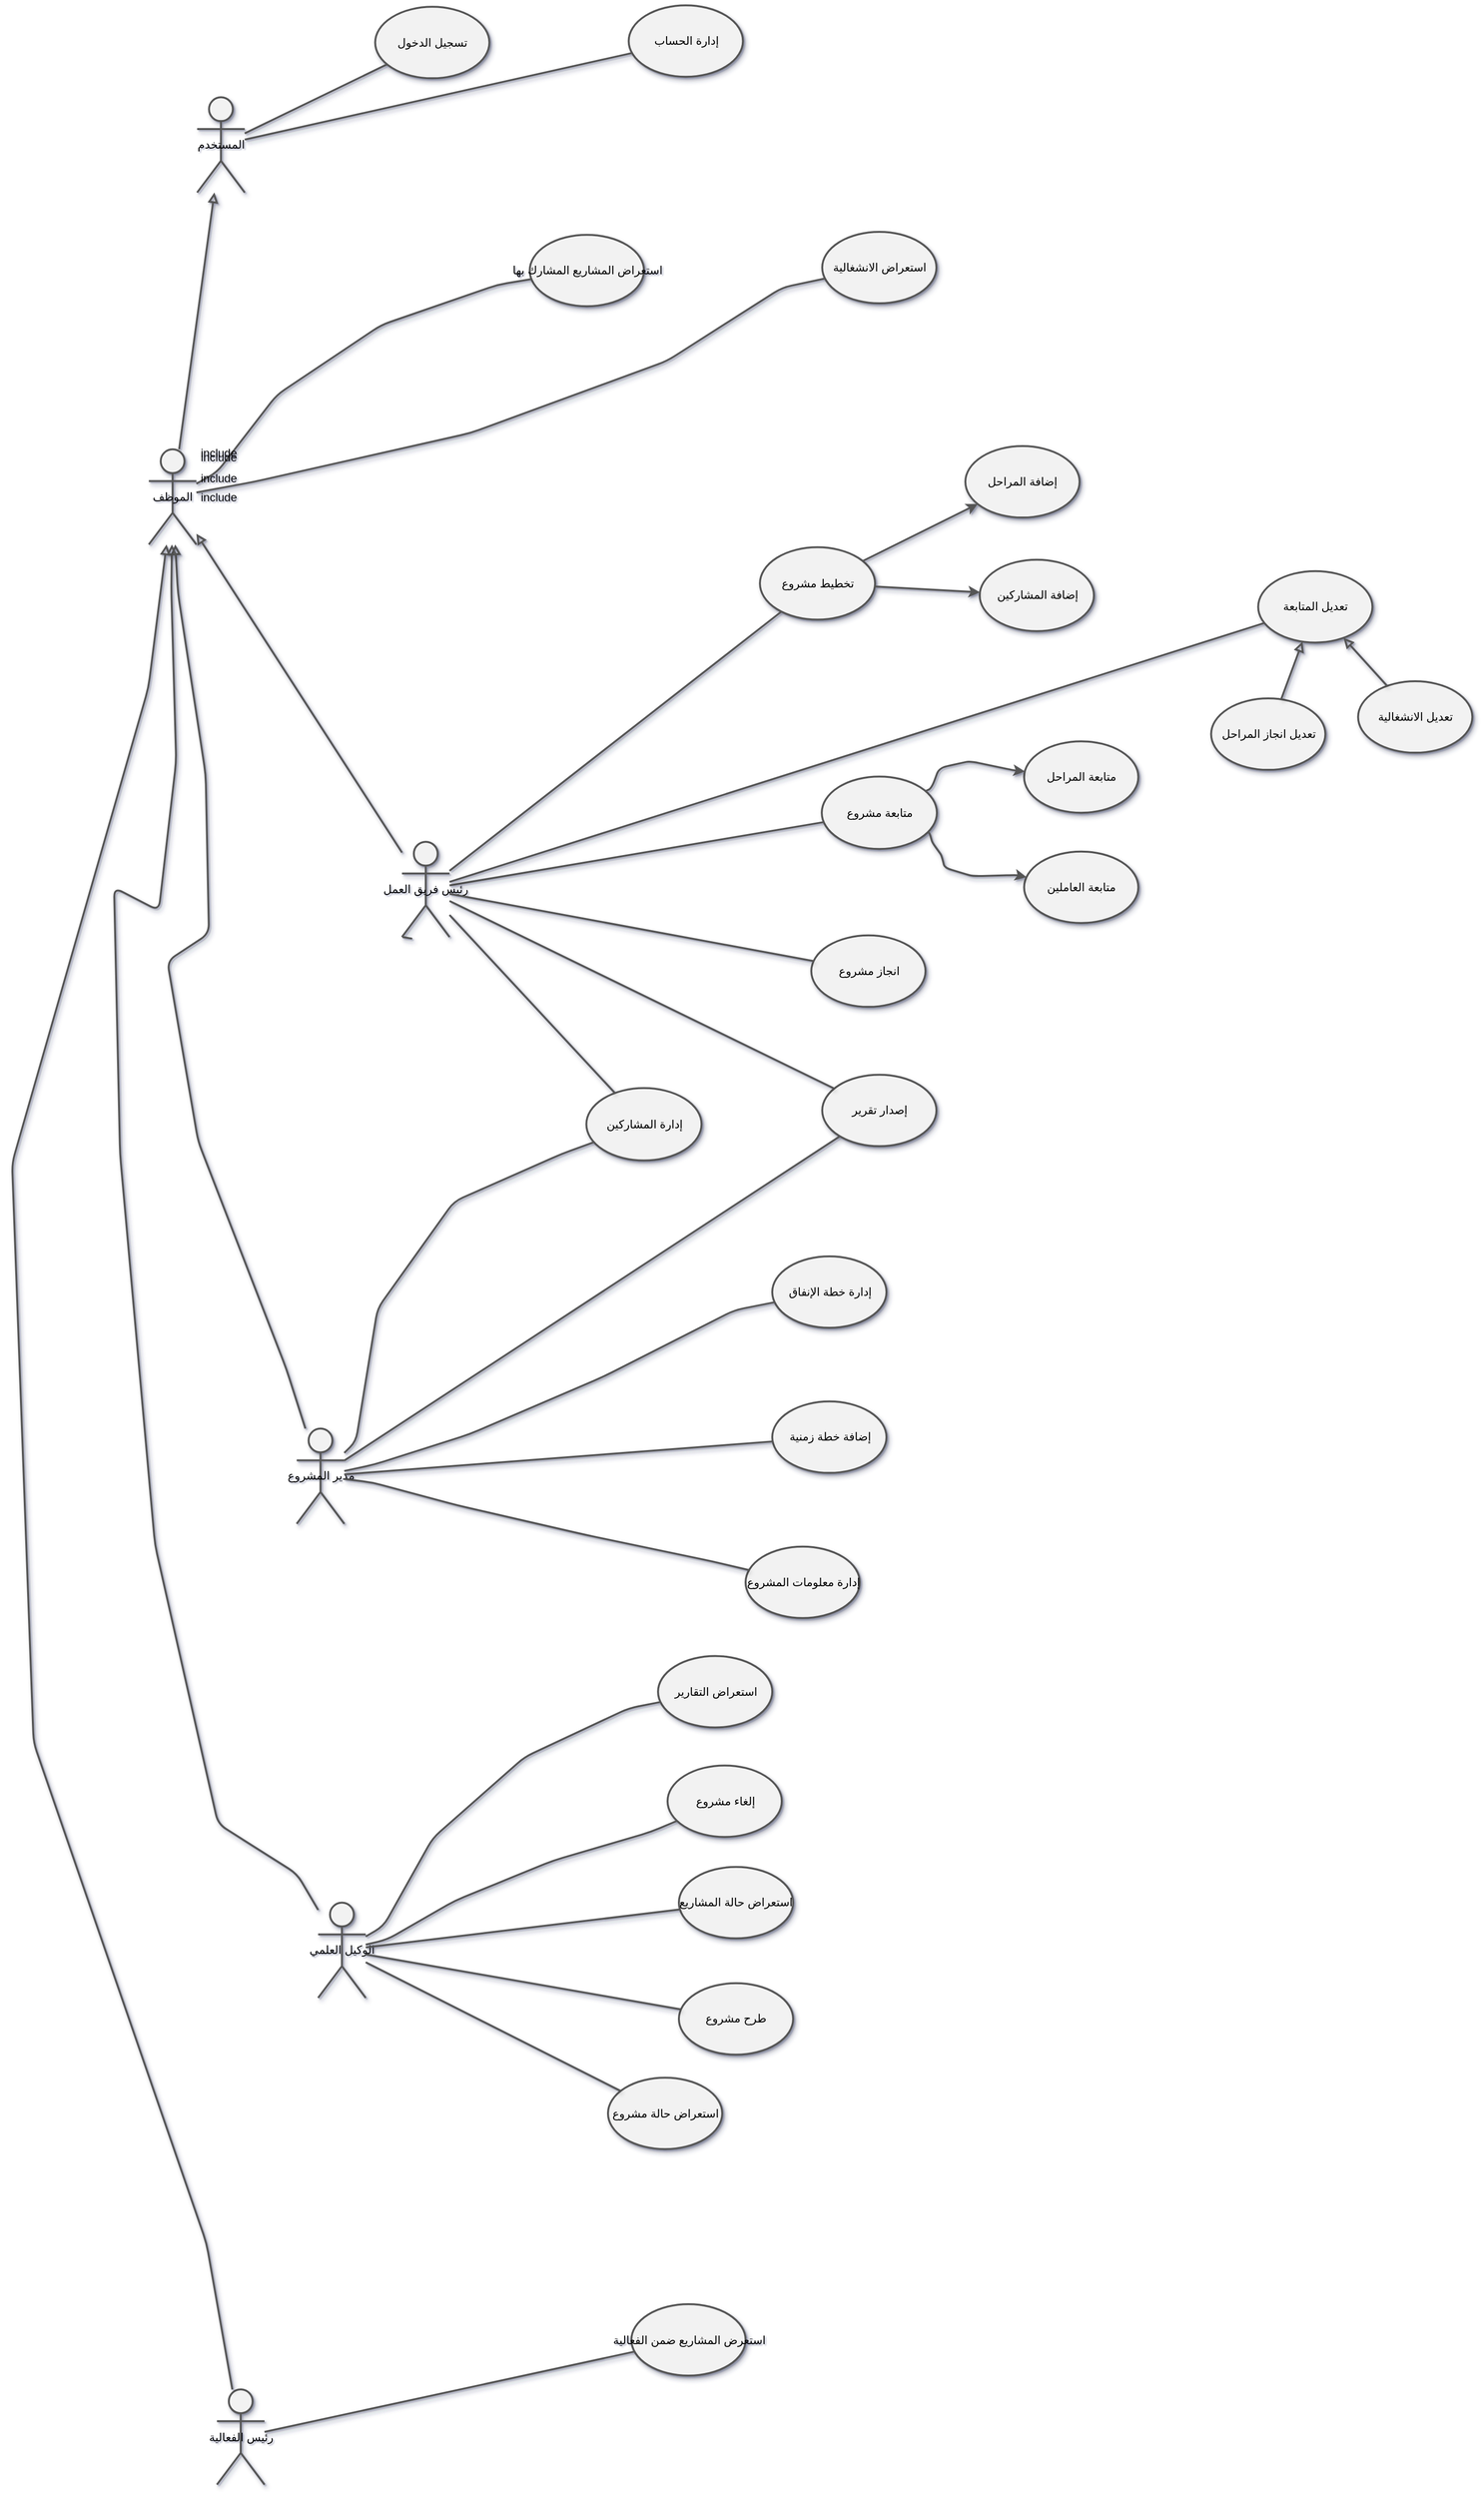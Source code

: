 <mxfile version="24.7.5">
  <diagram id="p1717bf961a6a4a42a42822ceeaf3ba79_156324248" name="UseCaseDiagram1">
    <mxGraphModel dx="1714" dy="1616" grid="1" gridSize="10" guides="1" tooltips="1" connect="1" arrows="1" fold="1" page="1" pageScale="1" pageWidth="850" pageHeight="1100" math="0" shadow="1">
      <root>
        <mxCell id="0" />
        <mxCell id="1" parent="0" />
        <mxCell id="4d7ff9a873e946ac8aa4578dd4b7fd50" value="المستخدم" style="shape=umlActor;html=1;strokeColor=#555555;strokeWidth=2;shadow=1;fillColor=#F2F2F2;swimlaneFillColor=#F2F2F2;" parent="1" vertex="1">
          <mxGeometry x="-1.834" y="-335.815" width="50" height="100" as="geometry" />
        </mxCell>
        <mxCell id="92bf27663832475dbcbf1d88b229fde3" value="تسجيل الدخول" style="ellipse;html=1;strokeColor=#555555;strokeWidth=2;shadow=1;fillColor=#F2F2F2;swimlaneFillColor=#F2F2F2;" parent="1" vertex="1">
          <mxGeometry x="185.282" y="-430.813" width="120" height="75" as="geometry" />
        </mxCell>
        <mxCell id="80c6ee4d3de943459faa9bd5e9d26f26" value="" style="startArrow=none;startFill=0;endArrow=none;endFill=0;html=1;strokeColor=#555555;strokeWidth=2;shadow=1;fillColor=#F2F2F2;swimlaneFillColor=#F2F2F2;" parent="1" source="4d7ff9a873e946ac8aa4578dd4b7fd50" target="92bf27663832475dbcbf1d88b229fde3" edge="1">
          <mxGeometry x="33.47" y="-399.433" width="167.06" height="120.867" as="geometry">
            <mxPoint x="48" y="-286" as="sourcePoint" />
            <mxPoint x="185" y="-393" as="targetPoint" />
          </mxGeometry>
        </mxCell>
        <mxCell id="38407b1fb0124ecfa27696709f3e7caf" value="إدارة الحساب" style="ellipse;html=1;strokeColor=#555555;strokeWidth=2;shadow=1;fillColor=#F2F2F2;swimlaneFillColor=#F2F2F2;" parent="1" vertex="1">
          <mxGeometry x="451.723" y="-432.412" width="120" height="75" as="geometry" />
        </mxCell>
        <mxCell id="5c84ff551c3e4e308c77d256180df1fc" value="" style="startArrow=none;startFill=0;endArrow=none;endFill=0;html=1;strokeColor=#555555;strokeWidth=2;shadow=1;fillColor=#F2F2F2;swimlaneFillColor=#F2F2F2;" parent="1" source="4d7ff9a873e946ac8aa4578dd4b7fd50" target="38407b1fb0124ecfa27696709f3e7caf" edge="1">
          <mxGeometry x="-171.048" y="-399.94" width="632.101" height="133.88" as="geometry">
            <mxPoint x="48" y="-286" as="sourcePoint" />
            <mxPoint x="456" y="-381" as="targetPoint" />
          </mxGeometry>
        </mxCell>
        <mxCell id="53eb99b25156406e8fc78116782c1a2d" value="رئيس فريق العمل" style="shape=umlActor;html=1;strokeColor=#555555;strokeWidth=2;shadow=1;fillColor=#F2F2F2;swimlaneFillColor=#F2F2F2;" parent="1" vertex="1">
          <mxGeometry x="213.411" y="446.098" width="50" height="100" as="geometry" />
        </mxCell>
        <mxCell id="5f8ba686a57a45c78e453243b360b64a" value="" style="endArrow=block;startArrow=none;endFill=0;startFill=0;html=1;strokeColor=#555555;strokeWidth=2;shadow=1;fillColor=#F2F2F2;swimlaneFillColor=#F2F2F2;" parent="1" source="53eb99b25156406e8fc78116782c1a2d" target="dbc1f5d7c451465fae4862155e4f2a9c" edge="1">
          <mxGeometry x="-38" y="124" width="261" height="348" as="geometry">
            <mxPoint x="213" y="462" as="sourcePoint" />
            <mxPoint x="-28" y="134" as="targetPoint" />
          </mxGeometry>
        </mxCell>
        <mxCell id="1f7cc8f47228452ca311cffe4fc52bc9" value="إدارة المشاركين" style="ellipse;html=1;strokeColor=#555555;strokeWidth=2;shadow=1;fillColor=#F2F2F2;swimlaneFillColor=#F2F2F2;" parent="1" vertex="1">
          <mxGeometry x="407.218" y="704.767" width="120.972" height="76" as="geometry" />
        </mxCell>
        <mxCell id="4633f5d5545f4469885d000cee0b6c5c" value="" style="startArrow=none;startFill=0;endArrow=none;endFill=0;html=1;strokeColor=#555555;strokeWidth=2;shadow=1;fillColor=#F2F2F2;swimlaneFillColor=#F2F2F2;" parent="1" source="53eb99b25156406e8fc78116782c1a2d" target="1f7cc8f47228452ca311cffe4fc52bc9" edge="1">
          <mxGeometry x="242.052" y="496" width="215.896" height="215" as="geometry">
            <mxPoint x="263" y="496" as="sourcePoint" />
            <mxPoint x="436" y="710" as="targetPoint" />
          </mxGeometry>
        </mxCell>
        <mxCell id="fc05ea107c82497a83f72ae605d8e505" value="متابعة مشروع" style="ellipse;html=1;strokeColor=#555555;strokeWidth=2;shadow=1;fillColor=#F2F2F2;swimlaneFillColor=#F2F2F2;" parent="1" vertex="1">
          <mxGeometry x="654.572" y="377.582" width="120.972" height="76" as="geometry" />
        </mxCell>
        <mxCell id="cc4223946c954f458dc8427ee9f56f4b" value="" style="startArrow=none;startFill=0;endArrow=none;endFill=0;html=1;strokeColor=#555555;strokeWidth=2;shadow=1;fillColor=#F2F2F2;swimlaneFillColor=#F2F2F2;" parent="1" source="53eb99b25156406e8fc78116782c1a2d" target="fc05ea107c82497a83f72ae605d8e505" edge="1">
          <mxGeometry x="263" y="266.966" width="523.093" height="230.034" as="geometry">
            <mxPoint x="263" y="496" as="sourcePoint" />
            <mxPoint x="657" y="427" as="targetPoint" />
          </mxGeometry>
        </mxCell>
        <mxCell id="ddb15516c90f4d7e8234ddef490c4002" value="تخطيط مشروع" style="ellipse;html=1;strokeColor=#555555;strokeWidth=2;shadow=1;fillColor=#F2F2F2;swimlaneFillColor=#F2F2F2;" parent="1" vertex="1">
          <mxGeometry x="589.591" y="136.773" width="120.972" height="76" as="geometry" />
        </mxCell>
        <mxCell id="34d1b02ebcdc4b488734e1798772883a" value="" style="startArrow=none;startFill=0;endArrow=none;endFill=0;html=1;strokeColor=#555555;strokeWidth=2;shadow=1;fillColor=#F2F2F2;swimlaneFillColor=#F2F2F2;" parent="1" source="53eb99b25156406e8fc78116782c1a2d" target="ddb15516c90f4d7e8234ddef490c4002" edge="1">
          <mxGeometry x="245.246" y="170.896" width="467.768" height="326.104" as="geometry">
            <mxPoint x="263" y="496" as="sourcePoint" />
            <mxPoint x="589" y="174" as="targetPoint" />
          </mxGeometry>
        </mxCell>
        <mxCell id="4419b1e030c142219ae096c92dcb519e" value="" style="startArrow=none;startFill=0;endArrow=none;endFill=0;html=1;strokeColor=#555555;strokeWidth=2;shadow=1;fillColor=#F2F2F2;swimlaneFillColor=#F2F2F2;" parent="1" source="53eb99b25156406e8fc78116782c1a2d" target="53eb99b25156406e8fc78116782c1a2d" edge="1">
          <mxGeometry x="196" y="521" width="68" height="60.913" as="geometry">
            <mxPoint x="213" y="546" as="sourcePoint" />
            <mxPoint x="213" y="546" as="targetPoint" />
            <Array as="points">
              <mxPoint x="214" y="546" />
              <mxPoint x="220.744" y="547.264" />
              <mxPoint x="222.186" y="547.5" />
              <mxPoint x="223.628" y="547.736" />
              <mxPoint x="223.628" y="547.736" />
              <mxPoint x="222.186" y="547.5" />
              <mxPoint x="220.744" y="547.264" />
              <mxPoint x="214" y="546" />
            </Array>
          </mxGeometry>
        </mxCell>
        <mxCell id="db6a0f428e784cfe921c7174314864f9" value="" style="startArrow=none;startFill=0;endArrow=none;endFill=0;html=1;strokeColor=#555555;strokeWidth=2;shadow=1;fillColor=#F2F2F2;swimlaneFillColor=#F2F2F2;" parent="1" edge="1">
          <mxGeometry x="-92" y="7.087" width="120" height="161.913" as="geometry">
            <mxPoint x="-52" y="158" as="sourcePoint" />
            <mxPoint x="-52" y="158" as="targetPoint" />
            <Array as="points">
              <mxPoint x="-52" y="158" />
              <mxPoint x="-52" y="158" />
            </Array>
          </mxGeometry>
        </mxCell>
        <mxCell id="dbc1f5d7c451465fae4862155e4f2a9c" value="الموظف" style="shape=umlActor;html=1;strokeColor=#555555;strokeWidth=2;shadow=1;fillColor=#F2F2F2;swimlaneFillColor=#F2F2F2;" parent="1" vertex="1">
          <mxGeometry x="-52.62" y="33.912" width="50" height="100" as="geometry" />
        </mxCell>
        <mxCell id="f0ca272d608d4801a2e545e0553bff76" value="" style="endArrow=block;startArrow=none;endFill=0;startFill=0;html=1;strokeColor=#555555;strokeWidth=2;shadow=1;fillColor=#F2F2F2;swimlaneFillColor=#F2F2F2;" parent="1" source="dbc1f5d7c451465fae4862155e4f2a9c" target="4d7ff9a873e946ac8aa4578dd4b7fd50" edge="1">
          <mxGeometry x="-35.552" y="-246.408" width="74" height="290" as="geometry">
            <mxPoint x="-20" y="34" as="sourcePoint" />
            <mxPoint x="23" y="-236" as="targetPoint" />
          </mxGeometry>
        </mxCell>
        <mxCell id="6b501e10359e460fb2947882cdebc852" value="استعراض المشاريع المشارك بها" style="ellipse;html=1;strokeColor=#555555;strokeWidth=2;shadow=1;fillColor=#F2F2F2;swimlaneFillColor=#F2F2F2;" parent="1" vertex="1">
          <mxGeometry x="347.712" y="-191.408" width="120" height="75" as="geometry" />
        </mxCell>
        <mxCell id="7a2412089b734d209fd13752a422102e" value="" style="startArrow=none;startFill=0;endArrow=none;endFill=0;html=1;strokeColor=#555555;strokeWidth=2;shadow=1;fillColor=#F2F2F2;swimlaneFillColor=#F2F2F2;" parent="1" source="dbc1f5d7c451465fae4862155e4f2a9c" target="6b501e10359e460fb2947882cdebc852" edge="1">
          <mxGeometry x="-20.929" y="-167.31" width="377.377" height="265.662" as="geometry">
            <mxPoint x="-3" y="80" as="sourcePoint" />
            <mxPoint x="347" y="-154" as="targetPoint" />
            <Array as="points">
              <mxPoint x="19" y="58" />
              <mxPoint x="81.895" y="-23.262" />
              <mxPoint x="136.845" y="-60" />
              <mxPoint x="191.795" y="-96.738" />
              <mxPoint x="314" y="-139" />
            </Array>
          </mxGeometry>
        </mxCell>
        <mxCell id="41c8a81788824e5797cd97c27f9845af" value="استعراض الانشغالية" style="ellipse;html=1;strokeColor=#555555;strokeWidth=2;shadow=1;fillColor=#F2F2F2;swimlaneFillColor=#F2F2F2;" parent="1" vertex="1">
          <mxGeometry x="655.057" y="-194.477" width="120" height="75" as="geometry" />
        </mxCell>
        <mxCell id="85d7872ec5a74d89a9be2b1a2f4e0d93" value="" style="startArrow=none;startFill=0;endArrow=none;endFill=0;html=1;strokeColor=#555555;strokeWidth=2;shadow=1;fillColor=#F2F2F2;swimlaneFillColor=#F2F2F2;" parent="1" source="dbc1f5d7c451465fae4862155e4f2a9c" target="41c8a81788824e5797cd97c27f9845af" edge="1">
          <mxGeometry x="-7.624" y="-169.236" width="672.971" height="272.402" as="geometry">
            <mxPoint x="-3" y="84" as="sourcePoint" />
            <mxPoint x="655" y="-157" as="targetPoint" />
            <Array as="points">
              <mxPoint x="58" y="68" />
              <mxPoint x="285.194" y="16.837" />
              <mxPoint x="388.5" y="-21" />
              <mxPoint x="491.806" y="-58.837" />
              <mxPoint x="613" y="-136" />
            </Array>
          </mxGeometry>
        </mxCell>
        <mxCell id="9c5cba57e4774aae97484f18d1bb724d" value="مدير المشروع" style="shape=umlActor;html=1;strokeColor=#555555;strokeWidth=2;shadow=1;fillColor=#F2F2F2;swimlaneFillColor=#F2F2F2;" parent="1" vertex="1">
          <mxGeometry x="102.798" y="1062.364" width="50" height="100" as="geometry" />
        </mxCell>
        <mxCell id="c5fa4b823de44a008c9fec516aeade0e" value="" style="endArrow=block;startArrow=none;endFill=0;startFill=0;html=1;strokeColor=#555555;strokeWidth=2;shadow=1;fillColor=#F2F2F2;swimlaneFillColor=#F2F2F2;" parent="1" source="9c5cba57e4774aae97484f18d1bb724d" target="dbc1f5d7c451465fae4862155e4f2a9c" edge="1">
          <mxGeometry x="-56.716" y="126.166" width="178" height="945.537" as="geometry">
            <mxPoint x="112" y="1062" as="sourcePoint" />
            <mxPoint x="-28" y="134" as="targetPoint" />
            <Array as="points">
              <mxPoint x="92" y="1000" />
              <mxPoint x="-0.805" y="760.671" />
              <mxPoint x="-17" y="666" />
              <mxPoint x="-33.195" y="571.329" />
              <mxPoint x="10.572" y="542.524" />
              <mxPoint x="8.845" y="459" />
              <mxPoint x="7.118" y="375.476" />
              <mxPoint x="-22" y="185" />
            </Array>
          </mxGeometry>
        </mxCell>
        <mxCell id="2ba7a936299642fcadf298e9b39a835e" value="" style="startArrow=none;startFill=0;endArrow=none;endFill=0;html=1;strokeColor=#555555;strokeWidth=2;shadow=1;fillColor=#F2F2F2;swimlaneFillColor=#F2F2F2;" parent="1" source="9c5cba57e4774aae97484f18d1bb724d" target="1f7cc8f47228452ca311cffe4fc52bc9" edge="1">
          <mxGeometry x="121.675" y="746.325" width="425.588" height="366.675" as="geometry">
            <mxPoint x="153" y="1112" as="sourcePoint" />
            <mxPoint x="409" y="754" as="targetPoint" />
            <Array as="points">
              <mxPoint x="165" y="1076" />
              <mxPoint x="187.808" y="936.206" />
              <mxPoint x="228" y="880" />
              <mxPoint x="268.192" y="823.794" />
              <mxPoint x="381" y="774" />
            </Array>
          </mxGeometry>
        </mxCell>
        <mxCell id="655a7ce567964efd9c57900fd663a6ab" value="إدارة خطة الإنفاق" style="ellipse;html=1;strokeColor=#555555;strokeWidth=2;shadow=1;fillColor=#F2F2F2;swimlaneFillColor=#F2F2F2;" parent="1" vertex="1">
          <mxGeometry x="602.548" y="881.503" width="120" height="75" as="geometry" />
        </mxCell>
        <mxCell id="0aa2fa6c029149e2b13256b1a60275e8" value="" style="startArrow=none;startFill=0;endArrow=none;endFill=0;html=1;strokeColor=#555555;strokeWidth=2;shadow=1;fillColor=#F2F2F2;swimlaneFillColor=#F2F2F2;" parent="1" source="9c5cba57e4774aae97484f18d1bb724d" target="655a7ce567964efd9c57900fd663a6ab" edge="1">
          <mxGeometry x="146.141" y="906.464" width="465.953" height="221.802" as="geometry">
            <mxPoint x="153" y="1112" as="sourcePoint" />
            <mxPoint x="602" y="919" as="targetPoint" />
            <Array as="points">
              <mxPoint x="185" y="1100" />
              <mxPoint x="284.507" y="1068.301" />
              <mxPoint x="355" y="1038" />
              <mxPoint x="425.493" y="1007.699" />
              <mxPoint x="563" y="938" />
            </Array>
          </mxGeometry>
        </mxCell>
        <mxCell id="7d21e879be0c4d8b90239c26682f5bd0" value="إدارة معلومات المشروع" style="ellipse;html=1;strokeColor=#555555;strokeWidth=2;shadow=1;fillColor=#F2F2F2;swimlaneFillColor=#F2F2F2;" parent="1" vertex="1">
          <mxGeometry x="574.513" y="1186.35" width="120" height="75" as="geometry" />
        </mxCell>
        <mxCell id="4ed40b106f2c479fad6a51031475d467" value="" style="startArrow=none;startFill=0;endArrow=none;endFill=0;html=1;strokeColor=#555555;strokeWidth=2;shadow=1;fillColor=#F2F2F2;swimlaneFillColor=#F2F2F2;" parent="1" source="9c5cba57e4774aae97484f18d1bb724d" target="7d21e879be0c4d8b90239c26682f5bd0" edge="1">
          <mxGeometry x="148.782" y="966.646" width="456.944" height="263.882" as="geometry">
            <mxPoint x="153" y="1112" as="sourcePoint" />
            <mxPoint x="578" y="1210" as="targetPoint" />
            <Array as="points">
              <mxPoint x="182" y="1119" />
              <mxPoint x="272.275" y="1143.114" />
              <mxPoint x="339" y="1158.5" />
              <mxPoint x="405.725" y="1173.886" />
              <mxPoint x="540" y="1202" />
            </Array>
          </mxGeometry>
        </mxCell>
        <mxCell id="e7d3aed90ed043bf82e3f25cd1b93cdc" value="الوكيل العلمي" style="shape=umlActor;html=1;strokeColor=#555555;strokeWidth=2;shadow=1;fillColor=#F2F2F2;swimlaneFillColor=#F2F2F2;" parent="1" vertex="1">
          <mxGeometry x="125.298" y="1560.268" width="50" height="100" as="geometry" />
        </mxCell>
        <mxCell id="e64b11bcd7124411a379a12fbb353a4d" value="" style="endArrow=block;startArrow=none;endFill=0;startFill=0;html=1;strokeColor=#555555;strokeWidth=2;shadow=1;fillColor=#F2F2F2;swimlaneFillColor=#F2F2F2;" parent="1" source="e7d3aed90ed043bf82e3f25cd1b93cdc" target="dbc1f5d7c451465fae4862155e4f2a9c" edge="1">
          <mxGeometry x="-110" y="126.48" width="245" height="1450.52" as="geometry">
            <mxPoint x="125" y="1567" as="sourcePoint" />
            <mxPoint x="-28" y="134" as="targetPoint" />
            <Array as="points">
              <mxPoint x="103" y="1530" />
              <mxPoint x="20.127" y="1477.481" />
              <mxPoint x="-13" y="1331" />
              <mxPoint x="-46.127" y="1184.519" />
              <mxPoint x="-82.86" y="773.887" />
              <mxPoint x="-86" y="634" />
              <mxPoint x="-89.14" y="494.113" />
              <mxPoint x="-42.106" y="518.5" />
              <mxPoint x="-33" y="440" />
              <mxPoint x="-23.894" y="361.5" />
              <mxPoint x="-29" y="182" />
            </Array>
          </mxGeometry>
        </mxCell>
        <mxCell id="4ec7026d9d824240bad6d6d601f6e3a6" value="استعراض التقارير" style="ellipse;html=1;strokeColor=#555555;strokeWidth=2;shadow=1;fillColor=#F2F2F2;swimlaneFillColor=#F2F2F2;" parent="1" vertex="1">
          <mxGeometry x="482.548" y="1301.274" width="120" height="75" as="geometry" />
        </mxCell>
        <mxCell id="865342ea4bb84eab9e6d3d2c70bc481c" value="" style="startArrow=none;startFill=0;endArrow=none;endFill=0;html=1;strokeColor=#555555;strokeWidth=2;shadow=1;fillColor=#F2F2F2;swimlaneFillColor=#F2F2F2;" parent="1" source="e7d3aed90ed043bf82e3f25cd1b93cdc" target="4ec7026d9d824240bad6d6d601f6e3a6" edge="1">
          <mxGeometry x="153.185" y="1328.275" width="340.46" height="282.725" as="geometry">
            <mxPoint x="175" y="1610" as="sourcePoint" />
            <mxPoint x="482" y="1339" as="targetPoint" />
            <Array as="points">
              <mxPoint x="194" y="1585" />
              <mxPoint x="245.801" y="1492.547" />
              <mxPoint x="294" y="1450" />
              <mxPoint x="342.199" y="1407.453" />
              <mxPoint x="452" y="1356" />
            </Array>
          </mxGeometry>
        </mxCell>
        <mxCell id="89160ea3da1147648c6006c7d0e22e13" value="إلغاء مشروع" style="ellipse;html=1;strokeColor=#555555;strokeWidth=2;shadow=1;fillColor=#F2F2F2;swimlaneFillColor=#F2F2F2;" parent="1" vertex="1">
          <mxGeometry x="492.548" y="1416.197" width="120" height="75" as="geometry" />
        </mxCell>
        <mxCell id="5cac7957e46d476da5bc884903514d42" value="" style="startArrow=none;startFill=0;endArrow=none;endFill=0;html=1;strokeColor=#555555;strokeWidth=2;shadow=1;fillColor=#F2F2F2;swimlaneFillColor=#F2F2F2;" parent="1" source="e7d3aed90ed043bf82e3f25cd1b93cdc" target="89160ea3da1147648c6006c7d0e22e13" edge="1">
          <mxGeometry x="166.082" y="1459.969" width="345.174" height="171.061" as="geometry">
            <mxPoint x="175" y="1610" as="sourcePoint" />
            <mxPoint x="504" y="1476" as="targetPoint" />
            <Array as="points">
              <mxPoint x="198" y="1599" />
              <mxPoint x="269.347" y="1558.038" />
              <mxPoint x="321" y="1537" />
              <mxPoint x="372.653" y="1515.962" />
              <mxPoint x="475" y="1486" />
            </Array>
          </mxGeometry>
        </mxCell>
        <mxCell id="b96ff2b0f7434ea39fc7ab306938de5b" value="متابعة المراحل" style="ellipse;html=1;strokeColor=#555555;strokeWidth=2;shadow=1;fillColor=#F2F2F2;swimlaneFillColor=#F2F2F2;" parent="1" vertex="1">
          <mxGeometry x="867.221" y="340.582" width="120" height="75" as="geometry" />
        </mxCell>
        <mxCell id="4434bdbb6b71417bb92c313643691995" value="" style="html=1;strokeColor=#555555;strokeWidth=2;shadow=1;fillColor=#F2F2F2;swimlaneFillColor=#F2F2F2;" parent="1" source="fc05ea107c82497a83f72ae605d8e505" target="b96ff2b0f7434ea39fc7ab306938de5b" edge="1">
          <mxGeometry x="755" y="354.213" width="119.883" height="52.787" as="geometry">
            <mxPoint x="765" y="395" as="sourcePoint" />
            <mxPoint x="868" y="372" as="targetPoint" />
            <Array as="points">
              <mxPoint x="770" y="390" />
              <mxPoint x="777.829" y="368.611" />
              <mxPoint x="794" y="365" />
              <mxPoint x="810.171" y="361.389" />
              <mxPoint x="856" y="371" />
            </Array>
          </mxGeometry>
        </mxCell>
        <mxCell id="50b6a03449574652b47d9afdacef885f_include" value="include" style="text;portConstraint=eastwest;overflow=hidden;rotatable=0;" parent="4434bdbb6b71417bb92c313643691995" vertex="1">
          <mxGeometry y="24.239" width="65.061" height="20" as="geometry" />
        </mxCell>
        <mxCell id="25a13221eed845148c533aa096282045" value="متابعة العاملين" style="ellipse;html=1;strokeColor=#555555;strokeWidth=2;shadow=1;fillColor=#F2F2F2;swimlaneFillColor=#F2F2F2;" parent="1" vertex="1">
          <mxGeometry x="867.221" y="456.342" width="120" height="75" as="geometry" />
        </mxCell>
        <mxCell id="34ae1ede3c414c0998a50937913dd2f2" value="" style="html=1;strokeColor=#555555;strokeWidth=2;shadow=1;fillColor=#F2F2F2;swimlaneFillColor=#F2F2F2;" parent="1" source="fc05ea107c82497a83f72ae605d8e505" target="25a13221eed845148c533aa096282045" edge="1">
          <mxGeometry x="757" y="424" width="120.016" height="99" as="geometry">
            <mxPoint x="767" y="434" as="sourcePoint" />
            <mxPoint x="870" y="482" as="targetPoint" />
            <Array as="points">
              <mxPoint x="768" y="437" />
              <mxPoint x="770.605" y="446.706" />
              <mxPoint x="775.543" y="453.582" />
              <mxPoint x="780.482" y="460.458" />
              <mxPoint x="783.625" y="473.334" />
              <mxPoint x="798.455" y="477.795" />
              <mxPoint x="813.284" y="482.257" />
              <mxPoint x="859" y="481" />
            </Array>
          </mxGeometry>
        </mxCell>
        <mxCell id="502a8ad24b6849e39da7c8decac33c6f_include" value="include" style="text;portConstraint=eastwest;overflow=hidden;rotatable=0;" parent="34ae1ede3c414c0998a50937913dd2f2" vertex="1">
          <mxGeometry y="70.452" width="65.061" height="20" as="geometry" />
        </mxCell>
        <mxCell id="f84eafbd7db443e991bdda115505190a" value="إصدار تقرير" style="ellipse;html=1;strokeColor=#555555;strokeWidth=2;shadow=1;fillColor=#F2F2F2;swimlaneFillColor=#F2F2F2;" parent="1" vertex="1">
          <mxGeometry x="655.057" y="690.767" width="120" height="75" as="geometry" />
        </mxCell>
        <mxCell id="e336f1ab196a40f5a5c90dd9a1858e71" value="" style="startArrow=none;startFill=0;endArrow=none;endFill=0;html=1;strokeColor=#555555;strokeWidth=2;shadow=1;fillColor=#F2F2F2;swimlaneFillColor=#F2F2F2;" parent="1" source="53eb99b25156406e8fc78116782c1a2d" target="f84eafbd7db443e991bdda115505190a" edge="1">
          <mxGeometry x="36.846" y="496" width="854.754" height="329.876" as="geometry">
            <mxPoint x="263" y="496" as="sourcePoint" />
            <mxPoint x="655" y="726" as="targetPoint" />
          </mxGeometry>
        </mxCell>
        <mxCell id="8989e1c1f10349f4aec2326f5d310b7a" value="طرح مشروع" style="ellipse;html=1;strokeColor=#555555;strokeWidth=2;shadow=1;fillColor=#F2F2F2;swimlaneFillColor=#F2F2F2;" parent="1" vertex="1">
          <mxGeometry x="504.455" y="1644.891" width="120" height="75" as="geometry" />
        </mxCell>
        <mxCell id="424bcee1baf34995bc633c9c6d01e817" value="" style="startArrow=none;startFill=0;endArrow=none;endFill=0;html=1;strokeColor=#555555;strokeWidth=2;shadow=1;fillColor=#F2F2F2;swimlaneFillColor=#F2F2F2;" parent="1" source="e7d3aed90ed043bf82e3f25cd1b93cdc" target="8989e1c1f10349f4aec2326f5d310b7a" edge="1">
          <mxGeometry x="171.878" y="1589.765" width="339.245" height="102.471" as="geometry">
            <mxPoint x="175" y="1610" as="sourcePoint" />
            <mxPoint x="507" y="1671" as="targetPoint" />
          </mxGeometry>
        </mxCell>
        <mxCell id="9cc392e946fa495d8d907158aeffe44b" value="تعديل المتابعة" style="ellipse;html=1;strokeColor=#555555;strokeWidth=2;shadow=1;fillColor=#F2F2F2;swimlaneFillColor=#F2F2F2;" parent="1" vertex="1">
          <mxGeometry x="1113.228" y="161.821" width="120" height="75" as="geometry" />
        </mxCell>
        <mxCell id="20551c0a613f4962bb52ca1b4063b60e" value="" style="startArrow=none;startFill=0;endArrow=none;endFill=0;html=1;strokeColor=#555555;strokeWidth=2;shadow=1;fillColor=#F2F2F2;swimlaneFillColor=#F2F2F2;" parent="1" source="53eb99b25156406e8fc78116782c1a2d" target="9cc392e946fa495d8d907158aeffe44b" edge="1">
          <mxGeometry x="255.676" y="107.552" width="1138.503" height="445.443" as="geometry">
            <mxPoint x="263" y="496" as="sourcePoint" />
            <mxPoint x="1113" y="200" as="targetPoint" />
          </mxGeometry>
        </mxCell>
        <mxCell id="aba820738a5a45229fd1b73b61849a42" value="تعديل الانشغالية" style="ellipse;html=1;strokeColor=#555555;strokeWidth=2;shadow=1;fillColor=#F2F2F2;swimlaneFillColor=#F2F2F2;" parent="1" vertex="1">
          <mxGeometry x="1218.228" y="277.556" width="120" height="75" as="geometry" />
        </mxCell>
        <mxCell id="cc450eece8bf44b384b360639b2f146a" value="تعديل انجاز المراحل" style="ellipse;html=1;strokeColor=#555555;strokeWidth=2;shadow=1;fillColor=#F2F2F2;swimlaneFillColor=#F2F2F2;" parent="1" vertex="1">
          <mxGeometry x="1063.782" y="295.556" width="120" height="75" as="geometry" />
        </mxCell>
        <mxCell id="585066db4b9540019ffa61de79c85ec2" value="" style="startArrow=none;startFill=0;endArrow=none;endFill=0;html=1;strokeColor=#555555;strokeWidth=2;shadow=1;fillColor=#F2F2F2;swimlaneFillColor=#F2F2F2;" parent="1" source="9c5cba57e4774aae97484f18d1bb724d" target="f84eafbd7db443e991bdda115505190a" edge="1">
          <mxGeometry x="138.743" y="721.275" width="673.599" height="391.725" as="geometry">
            <mxPoint x="153" y="1112" as="sourcePoint" />
            <mxPoint x="655" y="728" as="targetPoint" />
          </mxGeometry>
        </mxCell>
        <mxCell id="485de45904fb4f36be96977f33e0a7b1" value="إضافة خطة زمنية" style="ellipse;html=1;strokeColor=#555555;strokeWidth=2;shadow=1;fillColor=#F2F2F2;swimlaneFillColor=#F2F2F2;" parent="1" vertex="1">
          <mxGeometry x="602.548" y="1033.927" width="120" height="75" as="geometry" />
        </mxCell>
        <mxCell id="492b7f22614648638000cc94c18882dc" value="" style="startArrow=none;startFill=0;endArrow=none;endFill=0;html=1;strokeColor=#555555;strokeWidth=2;shadow=1;fillColor=#F2F2F2;swimlaneFillColor=#F2F2F2;" parent="1" source="9c5cba57e4774aae97484f18d1bb724d" target="485de45904fb4f36be96977f33e0a7b1" edge="1">
          <mxGeometry x="151.721" y="1053.046" width="452.558" height="82.908" as="geometry">
            <mxPoint x="153" y="1112" as="sourcePoint" />
            <mxPoint x="602" y="1076" as="targetPoint" />
          </mxGeometry>
        </mxCell>
        <mxCell id="d90e020de0734bf1a9cde8afc86f27da" value="رئيس الفعالية" style="shape=umlActor;html=1;strokeColor=#555555;strokeWidth=2;shadow=1;fillColor=#F2F2F2;swimlaneFillColor=#F2F2F2;" parent="1" vertex="1">
          <mxGeometry x="18.957" y="2071.52" width="50" height="100" as="geometry" />
        </mxCell>
        <mxCell id="2c0659030914447d9535408480c1108d" value="" style="endArrow=block;startArrow=none;endFill=0;startFill=0;html=1;strokeColor=#555555;strokeWidth=2;shadow=1;fillColor=#F2F2F2;swimlaneFillColor=#F2F2F2;" parent="1" source="d90e020de0734bf1a9cde8afc86f27da" target="dbc1f5d7c451465fae4862155e4f2a9c" edge="1">
          <mxGeometry x="-221" y="126.361" width="275" height="1955.639" as="geometry">
            <mxPoint x="44" y="2072" as="sourcePoint" />
            <mxPoint x="-28" y="134" as="targetPoint" />
            <Array as="points">
              <mxPoint x="8" y="1918" />
              <mxPoint x="-173.696" y="1392.266" />
              <mxPoint x="-185" y="1088" />
              <mxPoint x="-196.304" y="783.734" />
              <mxPoint x="-53" y="284" />
            </Array>
          </mxGeometry>
        </mxCell>
        <mxCell id="4dc00b20a7bc45d0b9fa914a8d97775c" value="استعرض المشاريع ضمن الفعالية " style="ellipse;html=1;strokeColor=#555555;strokeWidth=2;shadow=1;fillColor=#F2F2F2;swimlaneFillColor=#F2F2F2;" parent="1" vertex="1">
          <mxGeometry x="454.512" y="1982.009" width="120" height="75" as="geometry" />
        </mxCell>
        <mxCell id="199a05b86d44450c8e71a5b2a5524b41" value="" style="startArrow=none;startFill=0;endArrow=none;endFill=0;html=1;strokeColor=#555555;strokeWidth=2;shadow=1;fillColor=#F2F2F2;swimlaneFillColor=#F2F2F2;" parent="1" source="d90e020de0734bf1a9cde8afc86f27da" target="4dc00b20a7bc45d0b9fa914a8d97775c" edge="1">
          <mxGeometry x="65.085" y="2014.871" width="398.829" height="127.259" as="geometry">
            <mxPoint x="69" y="2122" as="sourcePoint" />
            <mxPoint x="459" y="2034" as="targetPoint" />
          </mxGeometry>
        </mxCell>
        <mxCell id="301cd1f2451f4de9a9d1f00f7a43d194" value="إضافة المراحل" style="ellipse;html=1;strokeColor=#555555;strokeWidth=2;shadow=1;fillColor=#F2F2F2;swimlaneFillColor=#F2F2F2;" parent="1" vertex="1">
          <mxGeometry x="805.476" y="30.561" width="120" height="75" as="geometry" />
        </mxCell>
        <mxCell id="6edc0186bc8f4d978ee8c17c6fdd944a" value="" style="html=1;strokeColor=#555555;strokeWidth=2;shadow=1;fillColor=#F2F2F2;swimlaneFillColor=#F2F2F2;" parent="1" source="ddb15516c90f4d7e8234ddef490c4002" target="301cd1f2451f4de9a9d1f00f7a43d194" edge="1">
          <mxGeometry x="684" y="86" width="151" height="79" as="geometry">
            <mxPoint x="694" y="149" as="sourcePoint" />
            <mxPoint x="825" y="96" as="targetPoint" />
          </mxGeometry>
        </mxCell>
        <mxCell id="b8a5bb97e9d6451cb7f97e8c1892c0ad_include" value="include" style="text;portConstraint=eastwest;overflow=hidden;rotatable=0;" parent="6edc0186bc8f4d978ee8c17c6fdd944a" vertex="1">
          <mxGeometry y="50.452" width="65.061" height="20" as="geometry" />
        </mxCell>
        <mxCell id="eb94b535ec624ce3ae4448c787e72cfd" value="إضافة المشاركين" style="ellipse;html=1;strokeColor=#555555;strokeWidth=2;shadow=1;fillColor=#F2F2F2;swimlaneFillColor=#F2F2F2;" parent="1" vertex="1">
          <mxGeometry x="820.548" y="149.821" width="120" height="75" as="geometry" />
        </mxCell>
        <mxCell id="e8eacde0e3b044f995dd977a781e51f0" value="" style="html=1;strokeColor=#555555;strokeWidth=2;shadow=1;fillColor=#F2F2F2;swimlaneFillColor=#F2F2F2;" parent="1" source="ddb15516c90f4d7e8234ddef490c4002" target="eb94b535ec624ce3ae4448c787e72cfd" edge="1">
          <mxGeometry x="700" y="165" width="130" height="57" as="geometry">
            <mxPoint x="710" y="175" as="sourcePoint" />
            <mxPoint x="820" y="183" as="targetPoint" />
          </mxGeometry>
        </mxCell>
        <mxCell id="cd2603cc39e541b0be9c6094509ee89b_include" value="include" style="text;portConstraint=eastwest;overflow=hidden;rotatable=0;" parent="e8eacde0e3b044f995dd977a781e51f0" vertex="1">
          <mxGeometry y="28.452" width="65.061" height="20" as="geometry" />
        </mxCell>
        <mxCell id="8f0d6525be844d4b84b0b63af3543fa8" value="انجاز مشروع" style="ellipse;html=1;strokeColor=#555555;strokeWidth=2;shadow=1;fillColor=#F2F2F2;swimlaneFillColor=#F2F2F2;" parent="1" vertex="1">
          <mxGeometry x="643.572" y="544.424" width="120" height="75" as="geometry" />
        </mxCell>
        <mxCell id="af51ebf2d33d4e45ad08fcb5066dfb38" value="" style="startArrow=none;startFill=0;endArrow=none;endFill=0;html=1;strokeColor=#555555;strokeWidth=2;shadow=1;fillColor=#F2F2F2;swimlaneFillColor=#F2F2F2;" parent="1" source="53eb99b25156406e8fc78116782c1a2d" target="8f0d6525be844d4b84b0b63af3543fa8" edge="1">
          <mxGeometry x="259.7" y="476.015" width="390.599" height="114.97" as="geometry">
            <mxPoint x="263" y="496" as="sourcePoint" />
            <mxPoint x="646" y="570" as="targetPoint" />
          </mxGeometry>
        </mxCell>
        <mxCell id="b06f69b0ef6c45e593942fca76525d95" value="استعراض حالة المشاريع" style="ellipse;html=1;strokeColor=#555555;strokeWidth=2;shadow=1;fillColor=#F2F2F2;swimlaneFillColor=#F2F2F2;" parent="1" vertex="1">
          <mxGeometry x="504.455" y="1522.768" width="120" height="75" as="geometry" />
        </mxCell>
        <mxCell id="44db5ef31c7e453c81c7066f114caa74" value="" style="startArrow=none;startFill=0;endArrow=none;endFill=0;html=1;strokeColor=#555555;strokeWidth=2;shadow=1;fillColor=#F2F2F2;swimlaneFillColor=#F2F2F2;" parent="1" source="e7d3aed90ed043bf82e3f25cd1b93cdc" target="b06f69b0ef6c45e593942fca76525d95" edge="1">
          <mxGeometry x="172.906" y="1546.276" width="335.188" height="76.637" as="geometry">
            <mxPoint x="175" y="1610" as="sourcePoint" />
            <mxPoint x="505" y="1568" as="targetPoint" />
          </mxGeometry>
        </mxCell>
        <mxCell id="938237e59539484b9bb8ab8aa98bce5e" value="استعراض حالة مشروع" style="ellipse;html=1;strokeColor=#555555;strokeWidth=2;shadow=1;fillColor=#F2F2F2;swimlaneFillColor=#F2F2F2;" parent="1" vertex="1">
          <mxGeometry x="429.95" y="1744.094" width="120" height="75" as="geometry" />
        </mxCell>
        <mxCell id="85efef994a514e5cb34639a9dba9b163" value="" style="startArrow=none;startFill=0;endArrow=none;endFill=0;html=1;strokeColor=#555555;strokeWidth=2;shadow=1;fillColor=#F2F2F2;swimlaneFillColor=#F2F2F2;" parent="1" source="e7d3aed90ed043bf82e3f25cd1b93cdc" target="938237e59539484b9bb8ab8aa98bce5e" edge="1">
          <mxGeometry x="165.895" y="1597.477" width="304.211" height="165.046" as="geometry">
            <mxPoint x="175" y="1610" as="sourcePoint" />
            <mxPoint x="460" y="1749" as="targetPoint" />
          </mxGeometry>
        </mxCell>
        <mxCell id="7e5db08a67bd495a84824f0a694fe7b2" value="" style="endArrow=block;startArrow=none;endFill=0;startFill=0;html=1;strokeColor=#555555;strokeWidth=2;shadow=1;fillColor=#F2F2F2;swimlaneFillColor=#F2F2F2;" parent="1" source="aba820738a5a45229fd1b73b61849a42" target="9cc392e946fa495d8d907158aeffe44b" edge="1">
          <mxGeometry x="1172" y="226" width="74" height="79" as="geometry">
            <mxPoint x="1234" y="289" as="sourcePoint" />
            <mxPoint x="1184" y="236" as="targetPoint" />
          </mxGeometry>
        </mxCell>
        <mxCell id="87d257d50f714b59b8a10a11894ba4e5" value="" style="endArrow=block;startArrow=none;endFill=0;startFill=0;html=1;strokeColor=#555555;strokeWidth=2;shadow=1;fillColor=#F2F2F2;swimlaneFillColor=#F2F2F2;" parent="1" source="cc450eece8bf44b384b360639b2f146a" target="9cc392e946fa495d8d907158aeffe44b" edge="1">
          <mxGeometry x="1105" y="225" width="74" height="83" as="geometry">
            <mxPoint x="1124" y="295" as="sourcePoint" />
            <mxPoint x="1160" y="235" as="targetPoint" />
          </mxGeometry>
        </mxCell>
      </root>
    </mxGraphModel>
  </diagram>
</mxfile>
